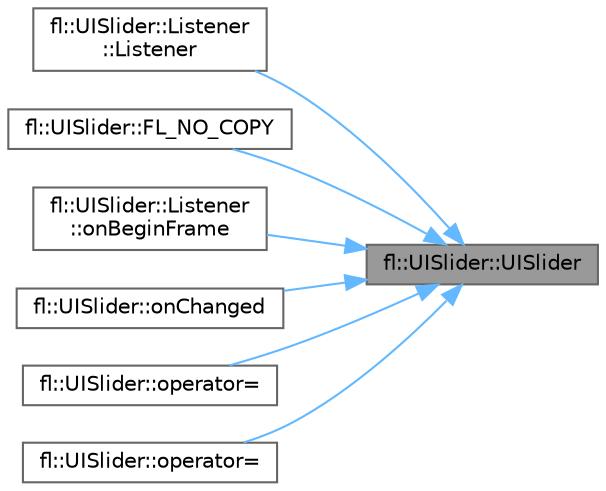 digraph "fl::UISlider::UISlider"
{
 // INTERACTIVE_SVG=YES
 // LATEX_PDF_SIZE
  bgcolor="transparent";
  edge [fontname=Helvetica,fontsize=10,labelfontname=Helvetica,labelfontsize=10];
  node [fontname=Helvetica,fontsize=10,shape=box,height=0.2,width=0.4];
  rankdir="RL";
  Node1 [id="Node000001",label="fl::UISlider::UISlider",height=0.2,width=0.4,color="gray40", fillcolor="grey60", style="filled", fontcolor="black",tooltip=" "];
  Node1 -> Node2 [id="edge1_Node000001_Node000002",dir="back",color="steelblue1",style="solid",tooltip=" "];
  Node2 [id="Node000002",label="fl::UISlider::Listener\l::Listener",height=0.2,width=0.4,color="grey40", fillcolor="white", style="filled",URL="$da/df8/structfl_1_1_u_i_slider_1_1_listener_ac1fae271e401720ded2a853bcaac4b66.html#ac1fae271e401720ded2a853bcaac4b66",tooltip=" "];
  Node1 -> Node3 [id="edge2_Node000001_Node000003",dir="back",color="steelblue1",style="solid",tooltip=" "];
  Node3 [id="Node000003",label="fl::UISlider::FL_NO_COPY",height=0.2,width=0.4,color="grey40", fillcolor="white", style="filled",URL="$dd/d47/classfl_1_1_u_i_slider_a92ce707160af7db837a01ffc56ab7065.html#a92ce707160af7db837a01ffc56ab7065",tooltip=" "];
  Node1 -> Node4 [id="edge3_Node000001_Node000004",dir="back",color="steelblue1",style="solid",tooltip=" "];
  Node4 [id="Node000004",label="fl::UISlider::Listener\l::onBeginFrame",height=0.2,width=0.4,color="grey40", fillcolor="white", style="filled",URL="$da/df8/structfl_1_1_u_i_slider_1_1_listener_a51981d374082e941fa9385c017d68f7c.html#a51981d374082e941fa9385c017d68f7c",tooltip=" "];
  Node1 -> Node5 [id="edge4_Node000001_Node000005",dir="back",color="steelblue1",style="solid",tooltip=" "];
  Node5 [id="Node000005",label="fl::UISlider::onChanged",height=0.2,width=0.4,color="grey40", fillcolor="white", style="filled",URL="$dd/d47/classfl_1_1_u_i_slider_afbfae688a13e0d8e6826622b13bc363c.html#afbfae688a13e0d8e6826622b13bc363c",tooltip=" "];
  Node1 -> Node6 [id="edge5_Node000001_Node000006",dir="back",color="steelblue1",style="solid",tooltip=" "];
  Node6 [id="Node000006",label="fl::UISlider::operator=",height=0.2,width=0.4,color="grey40", fillcolor="white", style="filled",URL="$dd/d47/classfl_1_1_u_i_slider_af277d7787e3c8af51c5c415ff700701a.html#af277d7787e3c8af51c5c415ff700701a",tooltip=" "];
  Node1 -> Node7 [id="edge6_Node000001_Node000007",dir="back",color="steelblue1",style="solid",tooltip=" "];
  Node7 [id="Node000007",label="fl::UISlider::operator=",height=0.2,width=0.4,color="grey40", fillcolor="white", style="filled",URL="$dd/d47/classfl_1_1_u_i_slider_a3d340e821bd1bc3a9ab5b86edba0b8a6.html#a3d340e821bd1bc3a9ab5b86edba0b8a6",tooltip=" "];
}

